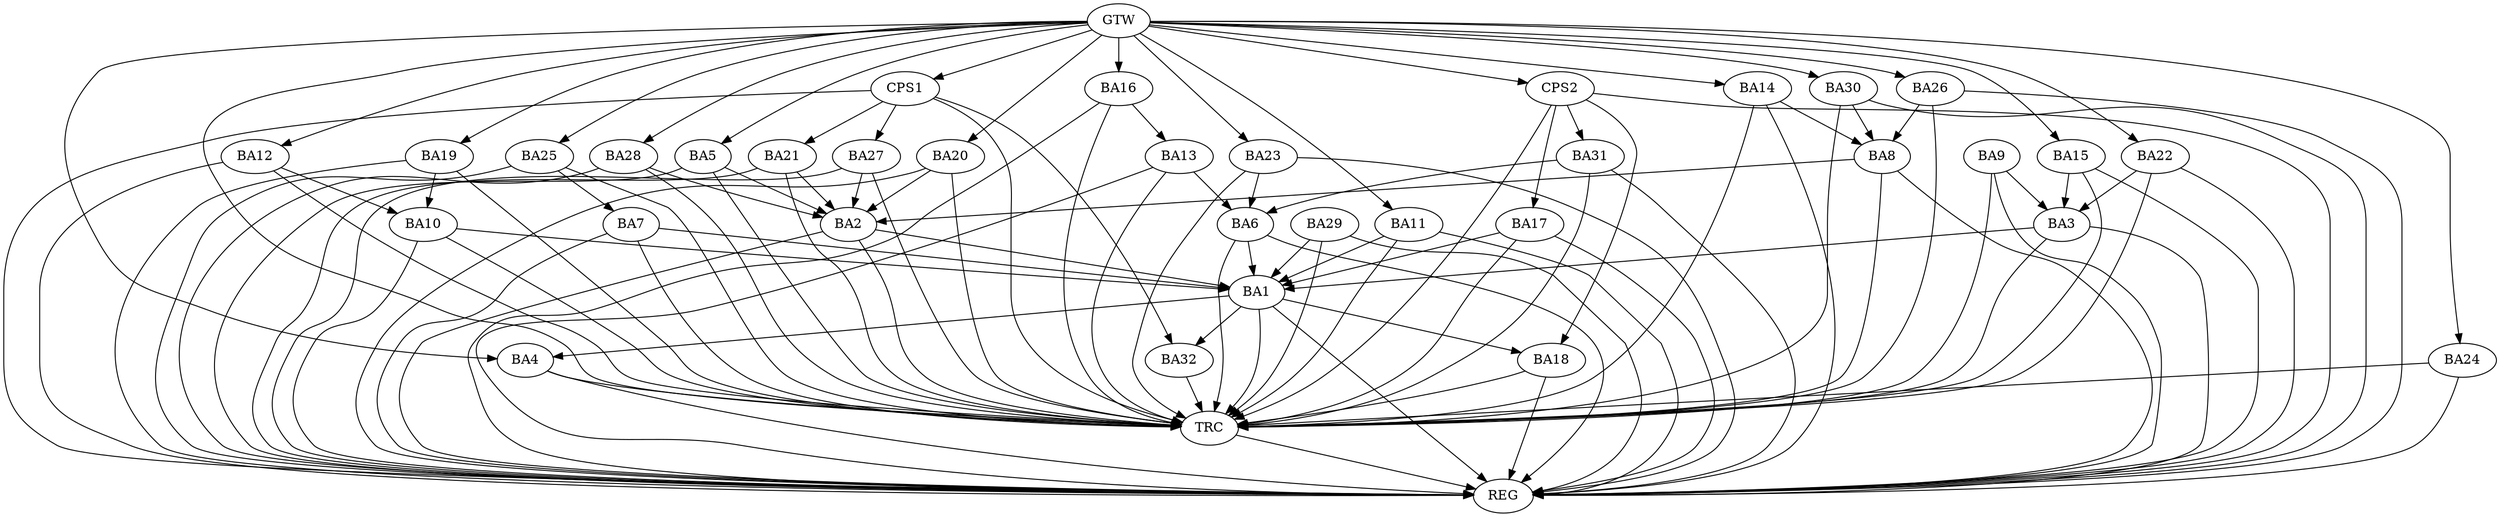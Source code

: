 strict digraph G {
  BA1 [ label="BA1" ];
  BA2 [ label="BA2" ];
  BA3 [ label="BA3" ];
  BA4 [ label="BA4" ];
  BA5 [ label="BA5" ];
  BA6 [ label="BA6" ];
  BA7 [ label="BA7" ];
  BA8 [ label="BA8" ];
  BA9 [ label="BA9" ];
  BA10 [ label="BA10" ];
  BA11 [ label="BA11" ];
  BA12 [ label="BA12" ];
  BA13 [ label="BA13" ];
  BA14 [ label="BA14" ];
  BA15 [ label="BA15" ];
  BA16 [ label="BA16" ];
  BA17 [ label="BA17" ];
  BA18 [ label="BA18" ];
  BA19 [ label="BA19" ];
  BA20 [ label="BA20" ];
  BA21 [ label="BA21" ];
  BA22 [ label="BA22" ];
  BA23 [ label="BA23" ];
  BA24 [ label="BA24" ];
  BA25 [ label="BA25" ];
  BA26 [ label="BA26" ];
  BA27 [ label="BA27" ];
  BA28 [ label="BA28" ];
  BA29 [ label="BA29" ];
  BA30 [ label="BA30" ];
  BA31 [ label="BA31" ];
  BA32 [ label="BA32" ];
  CPS1 [ label="CPS1" ];
  CPS2 [ label="CPS2" ];
  GTW [ label="GTW" ];
  REG [ label="REG" ];
  TRC [ label="TRC" ];
  BA2 -> BA1;
  BA3 -> BA1;
  BA5 -> BA2;
  BA6 -> BA1;
  BA7 -> BA1;
  BA8 -> BA2;
  BA9 -> BA3;
  BA10 -> BA1;
  BA11 -> BA1;
  BA12 -> BA10;
  BA13 -> BA6;
  BA14 -> BA8;
  BA15 -> BA3;
  BA16 -> BA13;
  BA17 -> BA1;
  BA19 -> BA10;
  BA20 -> BA2;
  BA21 -> BA2;
  BA22 -> BA3;
  BA23 -> BA6;
  BA25 -> BA7;
  BA26 -> BA8;
  BA27 -> BA2;
  BA28 -> BA2;
  BA29 -> BA1;
  BA30 -> BA8;
  BA31 -> BA6;
  CPS1 -> BA32;
  CPS1 -> BA21;
  CPS1 -> BA27;
  CPS2 -> BA18;
  CPS2 -> BA31;
  CPS2 -> BA17;
  GTW -> BA4;
  GTW -> BA5;
  GTW -> BA11;
  GTW -> BA12;
  GTW -> BA14;
  GTW -> BA15;
  GTW -> BA16;
  GTW -> BA19;
  GTW -> BA20;
  GTW -> BA22;
  GTW -> BA23;
  GTW -> BA24;
  GTW -> BA25;
  GTW -> BA26;
  GTW -> BA28;
  GTW -> BA30;
  GTW -> CPS1;
  GTW -> CPS2;
  BA1 -> REG;
  BA2 -> REG;
  BA3 -> REG;
  BA4 -> REG;
  BA5 -> REG;
  BA6 -> REG;
  BA7 -> REG;
  BA8 -> REG;
  BA9 -> REG;
  BA10 -> REG;
  BA11 -> REG;
  BA12 -> REG;
  BA13 -> REG;
  BA14 -> REG;
  BA15 -> REG;
  BA16 -> REG;
  BA17 -> REG;
  BA18 -> REG;
  BA19 -> REG;
  BA20 -> REG;
  BA21 -> REG;
  BA22 -> REG;
  BA23 -> REG;
  BA24 -> REG;
  BA25 -> REG;
  BA26 -> REG;
  BA27 -> REG;
  BA28 -> REG;
  BA29 -> REG;
  BA30 -> REG;
  BA31 -> REG;
  CPS1 -> REG;
  CPS2 -> REG;
  BA1 -> TRC;
  BA2 -> TRC;
  BA3 -> TRC;
  BA4 -> TRC;
  BA5 -> TRC;
  BA6 -> TRC;
  BA7 -> TRC;
  BA8 -> TRC;
  BA9 -> TRC;
  BA10 -> TRC;
  BA11 -> TRC;
  BA12 -> TRC;
  BA13 -> TRC;
  BA14 -> TRC;
  BA15 -> TRC;
  BA16 -> TRC;
  BA17 -> TRC;
  BA18 -> TRC;
  BA19 -> TRC;
  BA20 -> TRC;
  BA21 -> TRC;
  BA22 -> TRC;
  BA23 -> TRC;
  BA24 -> TRC;
  BA25 -> TRC;
  BA26 -> TRC;
  BA27 -> TRC;
  BA28 -> TRC;
  BA29 -> TRC;
  BA30 -> TRC;
  BA31 -> TRC;
  BA32 -> TRC;
  CPS1 -> TRC;
  CPS2 -> TRC;
  GTW -> TRC;
  TRC -> REG;
  BA1 -> BA32;
  BA1 -> BA4;
  BA1 -> BA18;
}

